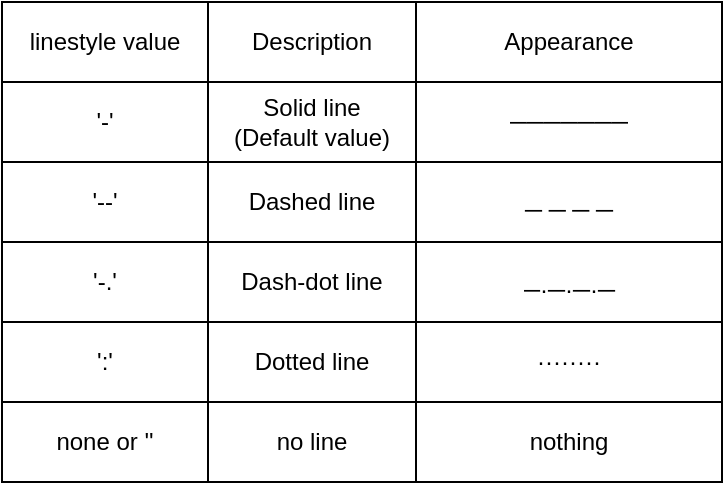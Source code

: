 <mxfile version="26.0.16">
  <diagram name="Page-1" id="lg1c1B3ckV92feG5-ydz">
    <mxGraphModel dx="918" dy="593" grid="1" gridSize="10" guides="1" tooltips="1" connect="1" arrows="1" fold="1" page="1" pageScale="1" pageWidth="570" pageHeight="940" math="0" shadow="0">
      <root>
        <mxCell id="0" />
        <mxCell id="1" parent="0" />
        <mxCell id="WMpqYuAmZZLHDN_CsKDZ-1" value="" style="shape=table;startSize=0;container=1;collapsible=0;childLayout=tableLayout;fillColor=none;" vertex="1" parent="1">
          <mxGeometry x="60" y="140" width="360" height="240" as="geometry" />
        </mxCell>
        <mxCell id="WMpqYuAmZZLHDN_CsKDZ-2" value="" style="shape=tableRow;horizontal=0;startSize=0;swimlaneHead=0;swimlaneBody=0;strokeColor=inherit;top=0;left=0;bottom=0;right=0;collapsible=0;dropTarget=0;fillColor=none;points=[[0,0.5],[1,0.5]];portConstraint=eastwest;" vertex="1" parent="WMpqYuAmZZLHDN_CsKDZ-1">
          <mxGeometry width="360" height="40" as="geometry" />
        </mxCell>
        <mxCell id="WMpqYuAmZZLHDN_CsKDZ-3" value="linestyle value" style="shape=partialRectangle;html=1;whiteSpace=wrap;connectable=0;strokeColor=inherit;overflow=hidden;fillColor=none;top=0;left=0;bottom=0;right=0;pointerEvents=1;" vertex="1" parent="WMpqYuAmZZLHDN_CsKDZ-2">
          <mxGeometry width="103" height="40" as="geometry">
            <mxRectangle width="103" height="40" as="alternateBounds" />
          </mxGeometry>
        </mxCell>
        <mxCell id="WMpqYuAmZZLHDN_CsKDZ-4" value="Description" style="shape=partialRectangle;html=1;whiteSpace=wrap;connectable=0;strokeColor=inherit;overflow=hidden;fillColor=none;top=0;left=0;bottom=0;right=0;pointerEvents=1;" vertex="1" parent="WMpqYuAmZZLHDN_CsKDZ-2">
          <mxGeometry x="103" width="104" height="40" as="geometry">
            <mxRectangle width="104" height="40" as="alternateBounds" />
          </mxGeometry>
        </mxCell>
        <mxCell id="WMpqYuAmZZLHDN_CsKDZ-5" value="Appearance" style="shape=partialRectangle;html=1;whiteSpace=wrap;connectable=0;strokeColor=inherit;overflow=hidden;fillColor=none;top=0;left=0;bottom=0;right=0;pointerEvents=1;" vertex="1" parent="WMpqYuAmZZLHDN_CsKDZ-2">
          <mxGeometry x="207" width="153" height="40" as="geometry">
            <mxRectangle width="153" height="40" as="alternateBounds" />
          </mxGeometry>
        </mxCell>
        <mxCell id="WMpqYuAmZZLHDN_CsKDZ-6" value="" style="shape=tableRow;horizontal=0;startSize=0;swimlaneHead=0;swimlaneBody=0;strokeColor=inherit;top=0;left=0;bottom=0;right=0;collapsible=0;dropTarget=0;fillColor=none;points=[[0,0.5],[1,0.5]];portConstraint=eastwest;" vertex="1" parent="WMpqYuAmZZLHDN_CsKDZ-1">
          <mxGeometry y="40" width="360" height="40" as="geometry" />
        </mxCell>
        <mxCell id="WMpqYuAmZZLHDN_CsKDZ-7" value="&#39;-&#39;" style="shape=partialRectangle;html=1;whiteSpace=wrap;connectable=0;strokeColor=inherit;overflow=hidden;fillColor=none;top=0;left=0;bottom=0;right=0;pointerEvents=1;" vertex="1" parent="WMpqYuAmZZLHDN_CsKDZ-6">
          <mxGeometry width="103" height="40" as="geometry">
            <mxRectangle width="103" height="40" as="alternateBounds" />
          </mxGeometry>
        </mxCell>
        <mxCell id="WMpqYuAmZZLHDN_CsKDZ-8" value="Solid line&lt;div&gt;(Default value)&lt;/div&gt;" style="shape=partialRectangle;html=1;whiteSpace=wrap;connectable=0;strokeColor=inherit;overflow=hidden;fillColor=none;top=0;left=0;bottom=0;right=0;pointerEvents=1;" vertex="1" parent="WMpqYuAmZZLHDN_CsKDZ-6">
          <mxGeometry x="103" width="104" height="40" as="geometry">
            <mxRectangle width="104" height="40" as="alternateBounds" />
          </mxGeometry>
        </mxCell>
        <mxCell id="WMpqYuAmZZLHDN_CsKDZ-9" value="───────" style="shape=partialRectangle;html=1;whiteSpace=wrap;connectable=0;strokeColor=inherit;overflow=hidden;fillColor=none;top=0;left=0;bottom=0;right=0;pointerEvents=1;" vertex="1" parent="WMpqYuAmZZLHDN_CsKDZ-6">
          <mxGeometry x="207" width="153" height="40" as="geometry">
            <mxRectangle width="153" height="40" as="alternateBounds" />
          </mxGeometry>
        </mxCell>
        <mxCell id="WMpqYuAmZZLHDN_CsKDZ-10" value="" style="shape=tableRow;horizontal=0;startSize=0;swimlaneHead=0;swimlaneBody=0;strokeColor=inherit;top=0;left=0;bottom=0;right=0;collapsible=0;dropTarget=0;fillColor=none;points=[[0,0.5],[1,0.5]];portConstraint=eastwest;" vertex="1" parent="WMpqYuAmZZLHDN_CsKDZ-1">
          <mxGeometry y="80" width="360" height="40" as="geometry" />
        </mxCell>
        <mxCell id="WMpqYuAmZZLHDN_CsKDZ-11" value="&#39;--&#39;" style="shape=partialRectangle;html=1;whiteSpace=wrap;connectable=0;strokeColor=inherit;overflow=hidden;fillColor=none;top=0;left=0;bottom=0;right=0;pointerEvents=1;" vertex="1" parent="WMpqYuAmZZLHDN_CsKDZ-10">
          <mxGeometry width="103" height="40" as="geometry">
            <mxRectangle width="103" height="40" as="alternateBounds" />
          </mxGeometry>
        </mxCell>
        <mxCell id="WMpqYuAmZZLHDN_CsKDZ-12" value="Dashed line" style="shape=partialRectangle;html=1;whiteSpace=wrap;connectable=0;strokeColor=inherit;overflow=hidden;fillColor=none;top=0;left=0;bottom=0;right=0;pointerEvents=1;" vertex="1" parent="WMpqYuAmZZLHDN_CsKDZ-10">
          <mxGeometry x="103" width="104" height="40" as="geometry">
            <mxRectangle width="104" height="40" as="alternateBounds" />
          </mxGeometry>
        </mxCell>
        <mxCell id="WMpqYuAmZZLHDN_CsKDZ-13" value="&#xa;─ ─ ─ ─&#xa;&#xa;" style="shape=partialRectangle;html=1;whiteSpace=wrap;connectable=0;strokeColor=inherit;overflow=hidden;fillColor=none;top=0;left=0;bottom=0;right=0;pointerEvents=1;" vertex="1" parent="WMpqYuAmZZLHDN_CsKDZ-10">
          <mxGeometry x="207" width="153" height="40" as="geometry">
            <mxRectangle width="153" height="40" as="alternateBounds" />
          </mxGeometry>
        </mxCell>
        <mxCell id="WMpqYuAmZZLHDN_CsKDZ-14" value="" style="shape=tableRow;horizontal=0;startSize=0;swimlaneHead=0;swimlaneBody=0;strokeColor=inherit;top=0;left=0;bottom=0;right=0;collapsible=0;dropTarget=0;fillColor=none;points=[[0,0.5],[1,0.5]];portConstraint=eastwest;" vertex="1" parent="WMpqYuAmZZLHDN_CsKDZ-1">
          <mxGeometry y="120" width="360" height="40" as="geometry" />
        </mxCell>
        <mxCell id="WMpqYuAmZZLHDN_CsKDZ-15" value="&#39;-.&#39;" style="shape=partialRectangle;html=1;whiteSpace=wrap;connectable=0;strokeColor=inherit;overflow=hidden;fillColor=none;top=0;left=0;bottom=0;right=0;pointerEvents=1;" vertex="1" parent="WMpqYuAmZZLHDN_CsKDZ-14">
          <mxGeometry width="103" height="40" as="geometry">
            <mxRectangle width="103" height="40" as="alternateBounds" />
          </mxGeometry>
        </mxCell>
        <mxCell id="WMpqYuAmZZLHDN_CsKDZ-16" value="Dash-dot line" style="shape=partialRectangle;html=1;whiteSpace=wrap;connectable=0;strokeColor=inherit;overflow=hidden;fillColor=none;top=0;left=0;bottom=0;right=0;pointerEvents=1;" vertex="1" parent="WMpqYuAmZZLHDN_CsKDZ-14">
          <mxGeometry x="103" width="104" height="40" as="geometry">
            <mxRectangle width="104" height="40" as="alternateBounds" />
          </mxGeometry>
        </mxCell>
        <mxCell id="WMpqYuAmZZLHDN_CsKDZ-17" value="&#xa;─·─·─·─&#xa;&#xa;" style="shape=partialRectangle;html=1;whiteSpace=wrap;connectable=0;strokeColor=inherit;overflow=hidden;fillColor=none;top=0;left=0;bottom=0;right=0;pointerEvents=1;" vertex="1" parent="WMpqYuAmZZLHDN_CsKDZ-14">
          <mxGeometry x="207" width="153" height="40" as="geometry">
            <mxRectangle width="153" height="40" as="alternateBounds" />
          </mxGeometry>
        </mxCell>
        <mxCell id="WMpqYuAmZZLHDN_CsKDZ-18" value="" style="shape=tableRow;horizontal=0;startSize=0;swimlaneHead=0;swimlaneBody=0;strokeColor=inherit;top=0;left=0;bottom=0;right=0;collapsible=0;dropTarget=0;fillColor=none;points=[[0,0.5],[1,0.5]];portConstraint=eastwest;" vertex="1" parent="WMpqYuAmZZLHDN_CsKDZ-1">
          <mxGeometry y="160" width="360" height="40" as="geometry" />
        </mxCell>
        <mxCell id="WMpqYuAmZZLHDN_CsKDZ-19" value="&#39;:&#39;" style="shape=partialRectangle;html=1;whiteSpace=wrap;connectable=0;strokeColor=inherit;overflow=hidden;fillColor=none;top=0;left=0;bottom=0;right=0;pointerEvents=1;" vertex="1" parent="WMpqYuAmZZLHDN_CsKDZ-18">
          <mxGeometry width="103" height="40" as="geometry">
            <mxRectangle width="103" height="40" as="alternateBounds" />
          </mxGeometry>
        </mxCell>
        <mxCell id="WMpqYuAmZZLHDN_CsKDZ-20" value="Dotted line" style="shape=partialRectangle;html=1;whiteSpace=wrap;connectable=0;strokeColor=inherit;overflow=hidden;fillColor=none;top=0;left=0;bottom=0;right=0;pointerEvents=1;" vertex="1" parent="WMpqYuAmZZLHDN_CsKDZ-18">
          <mxGeometry x="103" width="104" height="40" as="geometry">
            <mxRectangle width="104" height="40" as="alternateBounds" />
          </mxGeometry>
        </mxCell>
        <mxCell id="WMpqYuAmZZLHDN_CsKDZ-21" value="········" style="shape=partialRectangle;html=1;whiteSpace=wrap;connectable=0;strokeColor=inherit;overflow=hidden;fillColor=none;top=0;left=0;bottom=0;right=0;pointerEvents=1;" vertex="1" parent="WMpqYuAmZZLHDN_CsKDZ-18">
          <mxGeometry x="207" width="153" height="40" as="geometry">
            <mxRectangle width="153" height="40" as="alternateBounds" />
          </mxGeometry>
        </mxCell>
        <mxCell id="WMpqYuAmZZLHDN_CsKDZ-22" value="" style="shape=tableRow;horizontal=0;startSize=0;swimlaneHead=0;swimlaneBody=0;strokeColor=inherit;top=0;left=0;bottom=0;right=0;collapsible=0;dropTarget=0;fillColor=none;points=[[0,0.5],[1,0.5]];portConstraint=eastwest;" vertex="1" parent="WMpqYuAmZZLHDN_CsKDZ-1">
          <mxGeometry y="200" width="360" height="40" as="geometry" />
        </mxCell>
        <mxCell id="WMpqYuAmZZLHDN_CsKDZ-23" value="none or &#39;&#39;" style="shape=partialRectangle;html=1;whiteSpace=wrap;connectable=0;strokeColor=inherit;overflow=hidden;fillColor=none;top=0;left=0;bottom=0;right=0;pointerEvents=1;" vertex="1" parent="WMpqYuAmZZLHDN_CsKDZ-22">
          <mxGeometry width="103" height="40" as="geometry">
            <mxRectangle width="103" height="40" as="alternateBounds" />
          </mxGeometry>
        </mxCell>
        <mxCell id="WMpqYuAmZZLHDN_CsKDZ-24" value="no line" style="shape=partialRectangle;html=1;whiteSpace=wrap;connectable=0;strokeColor=inherit;overflow=hidden;fillColor=none;top=0;left=0;bottom=0;right=0;pointerEvents=1;" vertex="1" parent="WMpqYuAmZZLHDN_CsKDZ-22">
          <mxGeometry x="103" width="104" height="40" as="geometry">
            <mxRectangle width="104" height="40" as="alternateBounds" />
          </mxGeometry>
        </mxCell>
        <mxCell id="WMpqYuAmZZLHDN_CsKDZ-25" value="nothing" style="shape=partialRectangle;html=1;whiteSpace=wrap;connectable=0;strokeColor=inherit;overflow=hidden;fillColor=none;top=0;left=0;bottom=0;right=0;pointerEvents=1;" vertex="1" parent="WMpqYuAmZZLHDN_CsKDZ-22">
          <mxGeometry x="207" width="153" height="40" as="geometry">
            <mxRectangle width="153" height="40" as="alternateBounds" />
          </mxGeometry>
        </mxCell>
      </root>
    </mxGraphModel>
  </diagram>
</mxfile>
